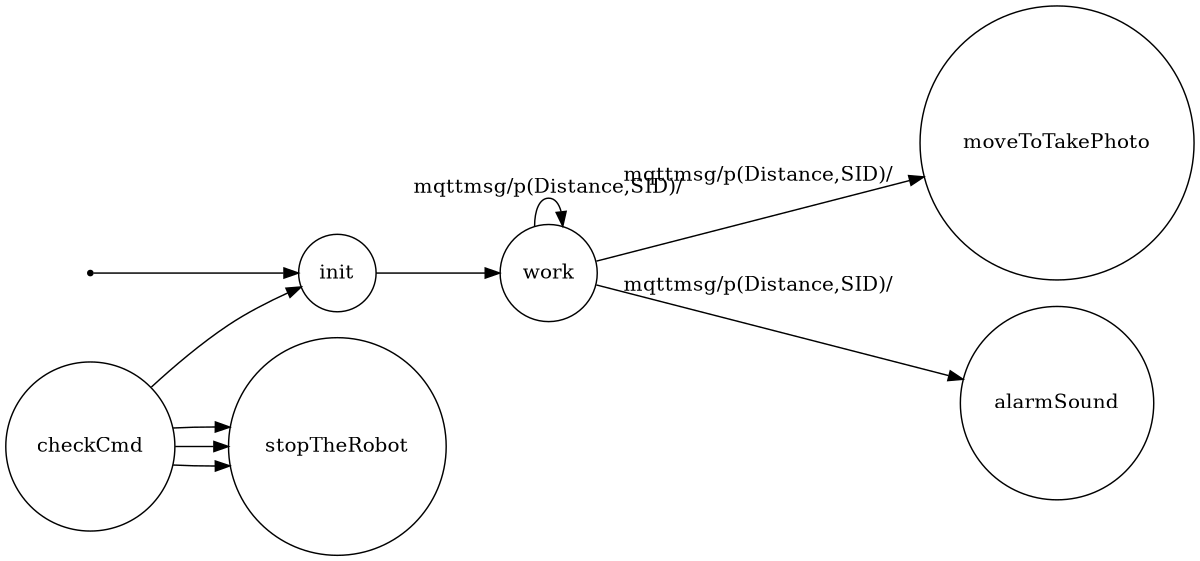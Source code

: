 /*
*
* A GraphViz DOT FSM description 
* Please use a GraphViz visualizer (like http://www.webgraphviz.com)
* 
* Generated by AM,NC,RM
*  
*/
 
digraph finite_state_machine {
  	rankdir=LR;
  	size="8,5"
  	node [shape = point]; iniziale;
  	node [shape = doublecircle]; 
  	node [shape = circle];
  	iniziale -> init [label = ""];
  	
  	
  	init -> work [ label = ""];
  	
  	work -> moveToTakePhoto [ label = "mqttmsg/p(Distance,SID)/"];
  	work -> alarmSound [ label = "mqttmsg/p(Distance,SID)/"];
  	work -> work [ label = "mqttmsg/p(Distance,SID)/"];
  	
  	checkCmd -> stopTheRobot [ label = ""];
  	checkCmd -> stopTheRobot [ label = ""];
  	checkCmd -> init [ label = ""];
  	checkCmd -> stopTheRobot [ label = ""];
}
